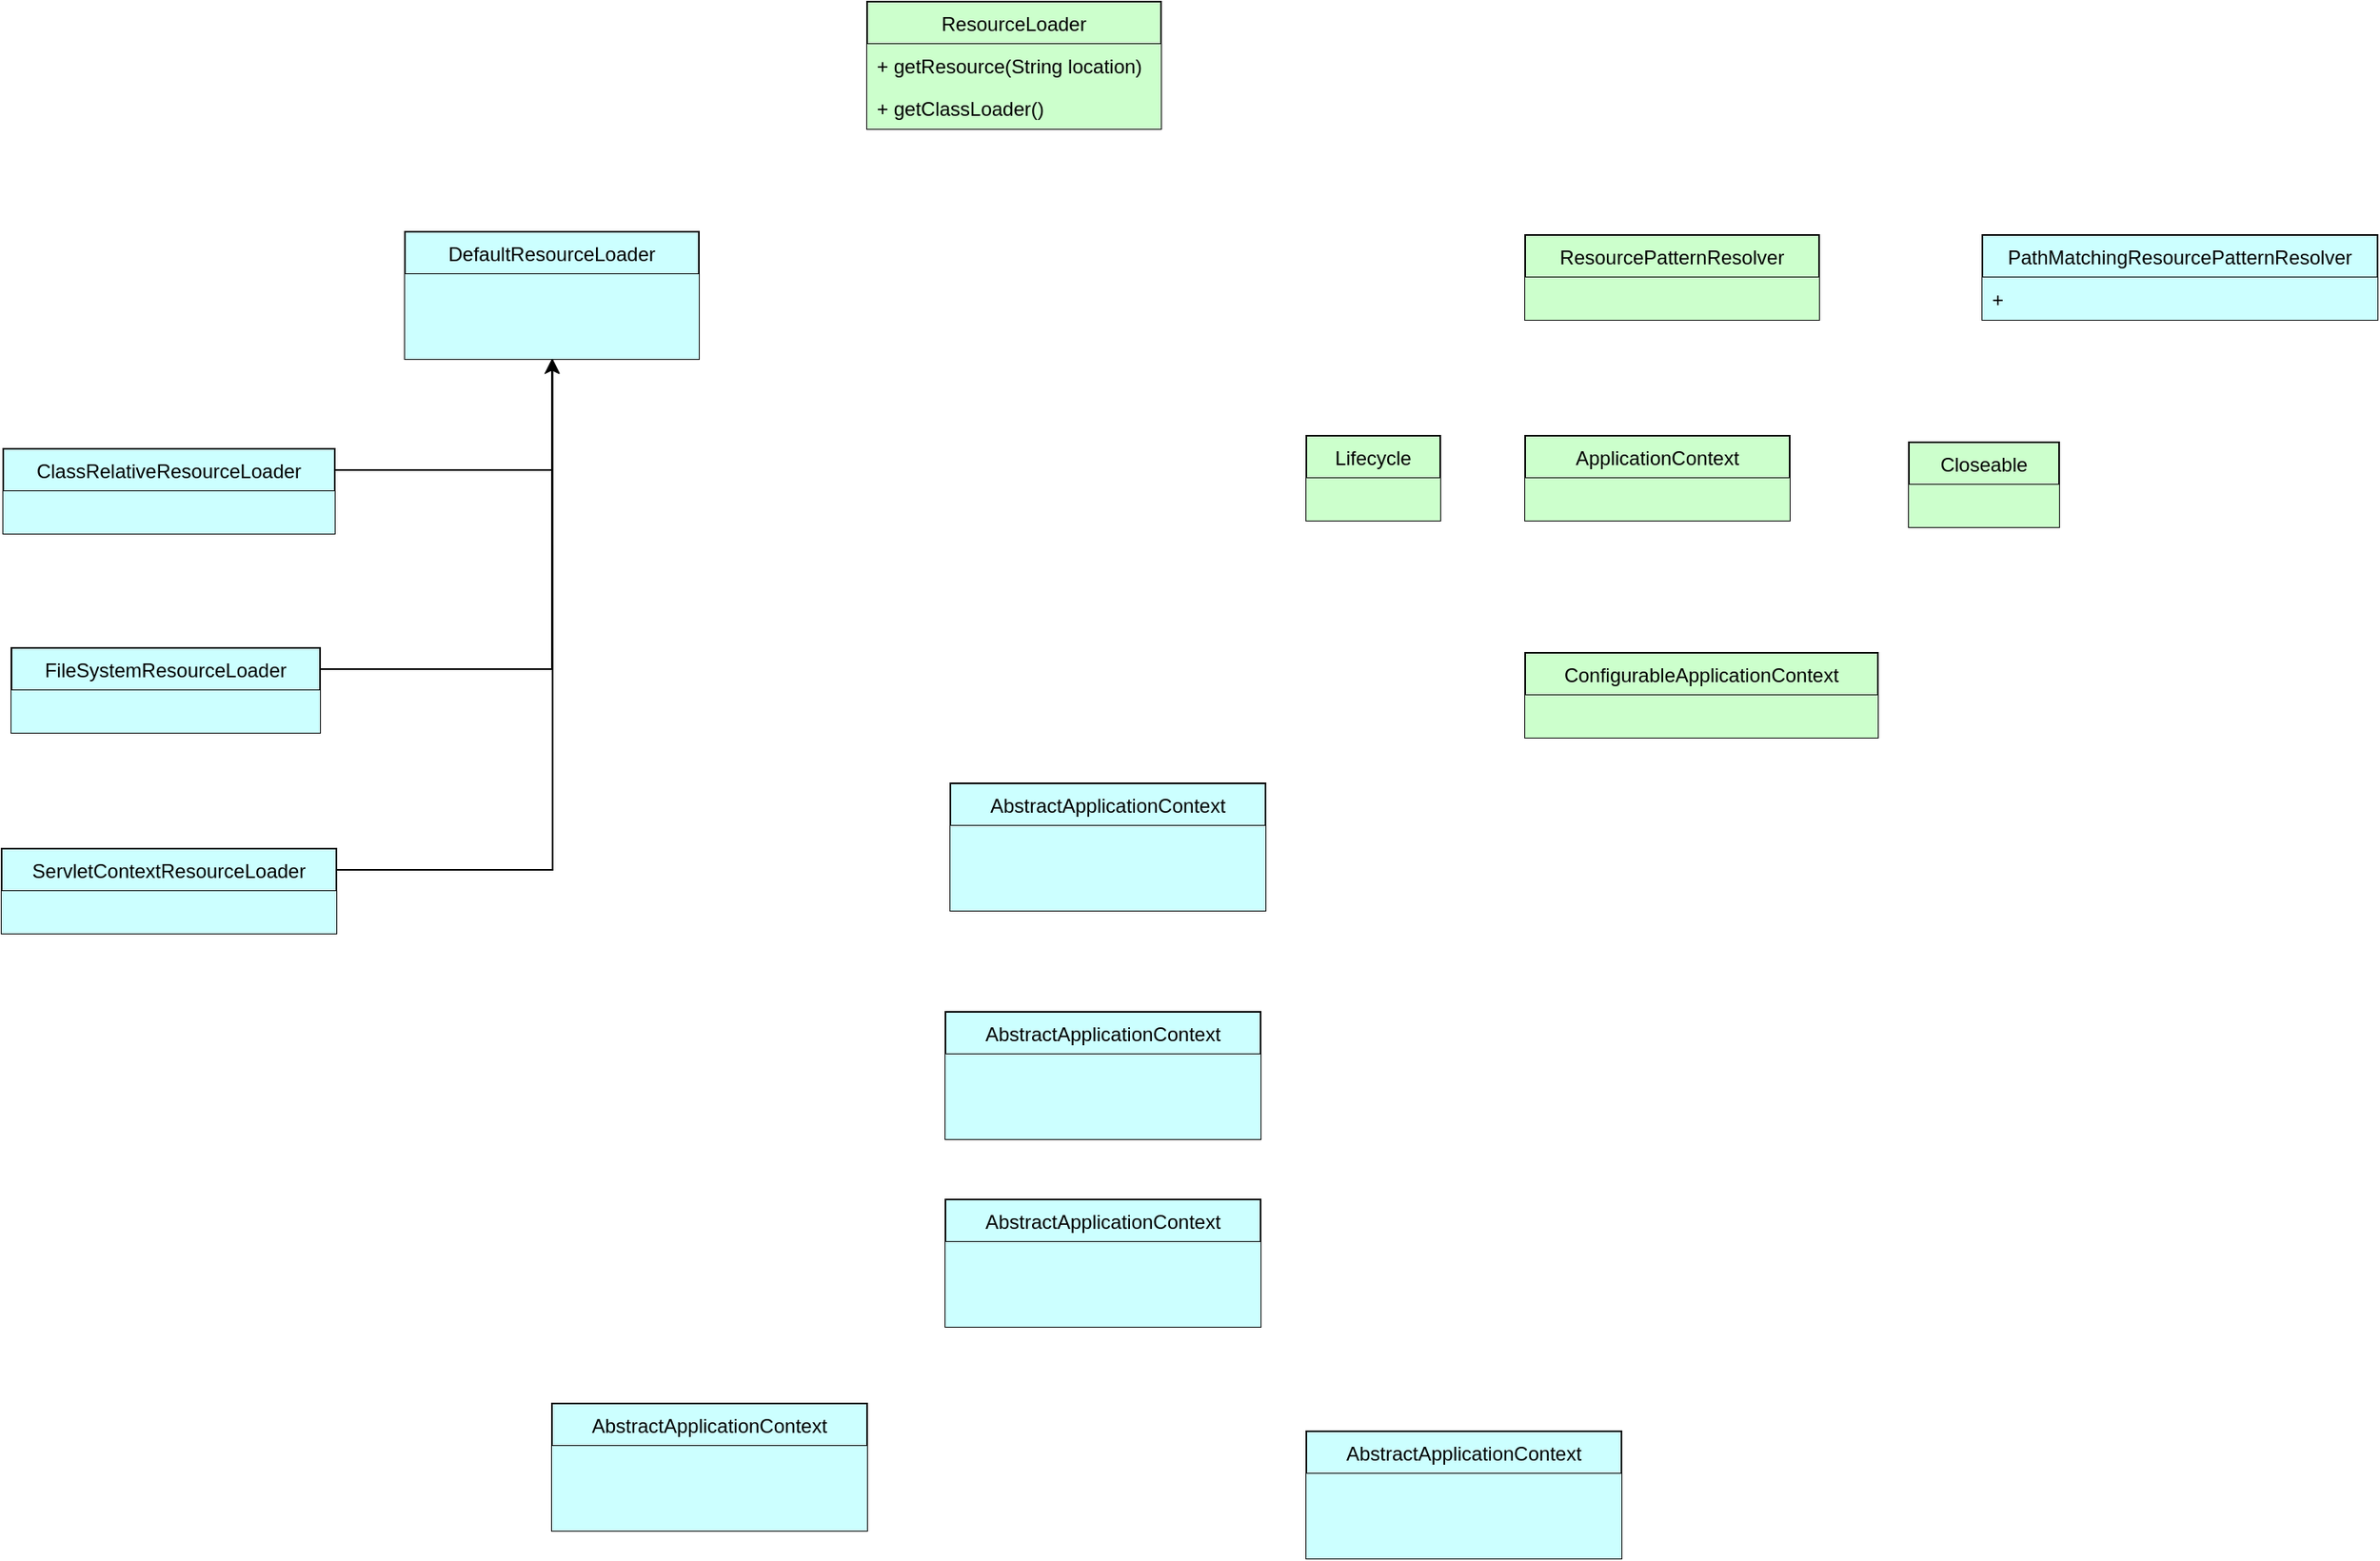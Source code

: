 <mxfile version="20.2.3" type="github">
  <diagram id="aS9pjdUC0Do7hMSleVWt" name="第 1 页">
    <mxGraphModel dx="1650" dy="898" grid="0" gridSize="10" guides="1" tooltips="1" connect="1" arrows="1" fold="1" page="1" pageScale="1" pageWidth="1654" pageHeight="1169" background="none" math="0" shadow="0">
      <root>
        <mxCell id="0" />
        <mxCell id="1" parent="0" />
        <mxCell id="eDFqkNTLr4-eCkODvhOK-2" value="ResourceLoader" style="swimlane;fontStyle=0;childLayout=stackLayout;horizontal=1;startSize=26;fillColor=#CCFFCC;horizontalStack=0;resizeParent=1;resizeParentMax=0;resizeLast=0;collapsible=1;marginBottom=0;direction=east;strokeColor=default;swimlaneLine=1;glass=0;rounded=0;shadow=0;" vertex="1" parent="1">
          <mxGeometry x="640" y="50" width="180" height="78" as="geometry">
            <mxRectangle x="640" y="50" width="130" height="30" as="alternateBounds" />
          </mxGeometry>
        </mxCell>
        <mxCell id="eDFqkNTLr4-eCkODvhOK-3" value="+ getResource(String location)" style="text;strokeColor=none;fillColor=#CCFFCC;align=left;verticalAlign=top;spacingLeft=4;spacingRight=4;overflow=hidden;rotatable=0;points=[[0,0.5],[1,0.5]];portConstraint=eastwest;" vertex="1" parent="eDFqkNTLr4-eCkODvhOK-2">
          <mxGeometry y="26" width="180" height="26" as="geometry" />
        </mxCell>
        <mxCell id="eDFqkNTLr4-eCkODvhOK-4" value="+ getClassLoader()" style="text;strokeColor=none;fillColor=#CCFFCC;align=left;verticalAlign=top;spacingLeft=4;spacingRight=4;overflow=hidden;rotatable=0;points=[[0,0.5],[1,0.5]];portConstraint=eastwest;" vertex="1" parent="eDFqkNTLr4-eCkODvhOK-2">
          <mxGeometry y="52" width="180" height="26" as="geometry" />
        </mxCell>
        <mxCell id="eDFqkNTLr4-eCkODvhOK-7" value="DefaultResourceLoader" style="swimlane;fontStyle=0;childLayout=stackLayout;horizontal=1;startSize=26;fillColor=#CCFFFF;horizontalStack=0;resizeParent=1;resizeParentMax=0;resizeLast=0;collapsible=1;marginBottom=0;direction=east;strokeColor=default;swimlaneLine=1;glass=0;rounded=0;shadow=0;" vertex="1" parent="1">
          <mxGeometry x="357" y="191" width="180" height="78" as="geometry">
            <mxRectangle x="640" y="50" width="130" height="30" as="alternateBounds" />
          </mxGeometry>
        </mxCell>
        <mxCell id="eDFqkNTLr4-eCkODvhOK-8" value="" style="text;strokeColor=none;fillColor=#CCFFFF;align=left;verticalAlign=top;spacingLeft=4;spacingRight=4;overflow=hidden;rotatable=0;points=[[0,0.5],[1,0.5]];portConstraint=eastwest;" vertex="1" parent="eDFqkNTLr4-eCkODvhOK-7">
          <mxGeometry y="26" width="180" height="26" as="geometry" />
        </mxCell>
        <mxCell id="eDFqkNTLr4-eCkODvhOK-9" value="" style="text;strokeColor=none;fillColor=#CCFFFF;align=left;verticalAlign=top;spacingLeft=4;spacingRight=4;overflow=hidden;rotatable=0;points=[[0,0.5],[1,0.5]];portConstraint=eastwest;" vertex="1" parent="eDFqkNTLr4-eCkODvhOK-7">
          <mxGeometry y="52" width="180" height="26" as="geometry" />
        </mxCell>
        <mxCell id="eDFqkNTLr4-eCkODvhOK-10" value="ResourcePatternResolver" style="swimlane;fontStyle=0;childLayout=stackLayout;horizontal=1;startSize=26;fillColor=#CCFFCC;horizontalStack=0;resizeParent=1;resizeParentMax=0;resizeLast=0;collapsible=1;marginBottom=0;direction=east;strokeColor=default;swimlaneLine=1;glass=0;rounded=0;shadow=0;" vertex="1" parent="1">
          <mxGeometry x="1043" y="193" width="180" height="52" as="geometry">
            <mxRectangle x="640" y="50" width="130" height="30" as="alternateBounds" />
          </mxGeometry>
        </mxCell>
        <mxCell id="eDFqkNTLr4-eCkODvhOK-11" value="" style="text;strokeColor=none;fillColor=#CCFFCC;align=left;verticalAlign=top;spacingLeft=4;spacingRight=4;overflow=hidden;rotatable=0;points=[[0,0.5],[1,0.5]];portConstraint=eastwest;" vertex="1" parent="eDFqkNTLr4-eCkODvhOK-10">
          <mxGeometry y="26" width="180" height="26" as="geometry" />
        </mxCell>
        <mxCell id="eDFqkNTLr4-eCkODvhOK-13" value="PathMatchingResourcePatternResolver" style="swimlane;fontStyle=0;childLayout=stackLayout;horizontal=1;startSize=26;fillColor=#CCFFFF;horizontalStack=0;resizeParent=1;resizeParentMax=0;resizeLast=0;collapsible=1;marginBottom=0;direction=east;strokeColor=default;swimlaneLine=1;glass=0;rounded=0;shadow=0;" vertex="1" parent="1">
          <mxGeometry x="1323" y="193" width="242" height="52" as="geometry">
            <mxRectangle x="1149" y="191" width="130" height="30" as="alternateBounds" />
          </mxGeometry>
        </mxCell>
        <mxCell id="eDFqkNTLr4-eCkODvhOK-14" value="+ " style="text;strokeColor=none;fillColor=#CCFFFF;align=left;verticalAlign=top;spacingLeft=4;spacingRight=4;overflow=hidden;rotatable=0;points=[[0,0.5],[1,0.5]];portConstraint=eastwest;" vertex="1" parent="eDFqkNTLr4-eCkODvhOK-13">
          <mxGeometry y="26" width="242" height="26" as="geometry" />
        </mxCell>
        <mxCell id="eDFqkNTLr4-eCkODvhOK-16" value="ApplicationContext" style="swimlane;fontStyle=0;childLayout=stackLayout;horizontal=1;startSize=26;fillColor=#CCFFCC;horizontalStack=0;resizeParent=1;resizeParentMax=0;resizeLast=0;collapsible=1;marginBottom=0;direction=east;strokeColor=default;swimlaneLine=1;glass=0;rounded=0;shadow=0;" vertex="1" parent="1">
          <mxGeometry x="1043" y="316" width="162" height="52" as="geometry">
            <mxRectangle x="640" y="50" width="130" height="30" as="alternateBounds" />
          </mxGeometry>
        </mxCell>
        <mxCell id="eDFqkNTLr4-eCkODvhOK-17" value="" style="text;strokeColor=none;fillColor=#CCFFCC;align=left;verticalAlign=top;spacingLeft=4;spacingRight=4;overflow=hidden;rotatable=0;points=[[0,0.5],[1,0.5]];portConstraint=eastwest;" vertex="1" parent="eDFqkNTLr4-eCkODvhOK-16">
          <mxGeometry y="26" width="162" height="26" as="geometry" />
        </mxCell>
        <mxCell id="eDFqkNTLr4-eCkODvhOK-35" style="edgeStyle=orthogonalEdgeStyle;rounded=0;orthogonalLoop=1;jettySize=auto;html=1;exitX=1;exitY=0.25;exitDx=0;exitDy=0;entryX=0.5;entryY=1;entryDx=0;entryDy=0;" edge="1" parent="1" source="eDFqkNTLr4-eCkODvhOK-19" target="eDFqkNTLr4-eCkODvhOK-7">
          <mxGeometry relative="1" as="geometry" />
        </mxCell>
        <mxCell id="eDFqkNTLr4-eCkODvhOK-19" value="ClassRelativeResourceLoader" style="swimlane;fontStyle=0;childLayout=stackLayout;horizontal=1;startSize=26;fillColor=#CCFFFF;horizontalStack=0;resizeParent=1;resizeParentMax=0;resizeLast=0;collapsible=1;marginBottom=0;direction=east;strokeColor=default;swimlaneLine=1;glass=0;rounded=0;shadow=0;" vertex="1" parent="1">
          <mxGeometry x="111" y="324" width="203" height="52" as="geometry">
            <mxRectangle x="640" y="50" width="130" height="30" as="alternateBounds" />
          </mxGeometry>
        </mxCell>
        <mxCell id="eDFqkNTLr4-eCkODvhOK-20" value="" style="text;strokeColor=none;fillColor=#CCFFFF;align=left;verticalAlign=top;spacingLeft=4;spacingRight=4;overflow=hidden;rotatable=0;points=[[0,0.5],[1,0.5]];portConstraint=eastwest;" vertex="1" parent="eDFqkNTLr4-eCkODvhOK-19">
          <mxGeometry y="26" width="203" height="26" as="geometry" />
        </mxCell>
        <mxCell id="eDFqkNTLr4-eCkODvhOK-36" style="edgeStyle=orthogonalEdgeStyle;rounded=0;orthogonalLoop=1;jettySize=auto;html=1;exitX=1;exitY=0.25;exitDx=0;exitDy=0;entryX=0.5;entryY=1;entryDx=0;entryDy=0;" edge="1" parent="1" source="eDFqkNTLr4-eCkODvhOK-22" target="eDFqkNTLr4-eCkODvhOK-7">
          <mxGeometry relative="1" as="geometry" />
        </mxCell>
        <mxCell id="eDFqkNTLr4-eCkODvhOK-22" value="FileSystemResourceLoader" style="swimlane;fontStyle=0;childLayout=stackLayout;horizontal=1;startSize=26;fillColor=#CCFFFF;horizontalStack=0;resizeParent=1;resizeParentMax=0;resizeLast=0;collapsible=1;marginBottom=0;direction=east;strokeColor=default;swimlaneLine=1;glass=0;rounded=0;shadow=0;" vertex="1" parent="1">
          <mxGeometry x="116" y="446" width="189" height="52" as="geometry">
            <mxRectangle x="640" y="50" width="130" height="30" as="alternateBounds" />
          </mxGeometry>
        </mxCell>
        <mxCell id="eDFqkNTLr4-eCkODvhOK-23" value="" style="text;strokeColor=none;fillColor=#CCFFFF;align=left;verticalAlign=top;spacingLeft=4;spacingRight=4;overflow=hidden;rotatable=0;points=[[0,0.5],[1,0.5]];portConstraint=eastwest;" vertex="1" parent="eDFqkNTLr4-eCkODvhOK-22">
          <mxGeometry y="26" width="189" height="26" as="geometry" />
        </mxCell>
        <mxCell id="eDFqkNTLr4-eCkODvhOK-37" style="edgeStyle=orthogonalEdgeStyle;rounded=0;orthogonalLoop=1;jettySize=auto;html=1;exitX=1;exitY=0.25;exitDx=0;exitDy=0;entryX=0.502;entryY=0.991;entryDx=0;entryDy=0;entryPerimeter=0;" edge="1" parent="1" source="eDFqkNTLr4-eCkODvhOK-25" target="eDFqkNTLr4-eCkODvhOK-9">
          <mxGeometry relative="1" as="geometry" />
        </mxCell>
        <mxCell id="eDFqkNTLr4-eCkODvhOK-25" value="ServletContextResourceLoader" style="swimlane;fontStyle=0;childLayout=stackLayout;horizontal=1;startSize=26;fillColor=#CCFFFF;horizontalStack=0;resizeParent=1;resizeParentMax=0;resizeLast=0;collapsible=1;marginBottom=0;direction=east;strokeColor=default;swimlaneLine=1;glass=0;rounded=0;shadow=0;" vertex="1" parent="1">
          <mxGeometry x="110" y="569" width="205" height="52" as="geometry">
            <mxRectangle x="640" y="50" width="130" height="30" as="alternateBounds" />
          </mxGeometry>
        </mxCell>
        <mxCell id="eDFqkNTLr4-eCkODvhOK-26" value="" style="text;strokeColor=none;fillColor=#CCFFFF;align=left;verticalAlign=top;spacingLeft=4;spacingRight=4;overflow=hidden;rotatable=0;points=[[0,0.5],[1,0.5]];portConstraint=eastwest;" vertex="1" parent="eDFqkNTLr4-eCkODvhOK-25">
          <mxGeometry y="26" width="205" height="26" as="geometry" />
        </mxCell>
        <mxCell id="eDFqkNTLr4-eCkODvhOK-28" value="AbstractApplicationContext" style="swimlane;fontStyle=0;childLayout=stackLayout;horizontal=1;startSize=26;fillColor=#CCFFFF;horizontalStack=0;resizeParent=1;resizeParentMax=0;resizeLast=0;collapsible=1;marginBottom=0;direction=east;strokeColor=default;swimlaneLine=1;glass=0;rounded=0;shadow=0;" vertex="1" parent="1">
          <mxGeometry x="691" y="529" width="193" height="78" as="geometry">
            <mxRectangle x="640" y="50" width="130" height="30" as="alternateBounds" />
          </mxGeometry>
        </mxCell>
        <mxCell id="eDFqkNTLr4-eCkODvhOK-29" value="" style="text;strokeColor=none;fillColor=#CCFFFF;align=left;verticalAlign=top;spacingLeft=4;spacingRight=4;overflow=hidden;rotatable=0;points=[[0,0.5],[1,0.5]];portConstraint=eastwest;" vertex="1" parent="eDFqkNTLr4-eCkODvhOK-28">
          <mxGeometry y="26" width="193" height="26" as="geometry" />
        </mxCell>
        <mxCell id="eDFqkNTLr4-eCkODvhOK-30" value="" style="text;strokeColor=none;fillColor=#CCFFFF;align=left;verticalAlign=top;spacingLeft=4;spacingRight=4;overflow=hidden;rotatable=0;points=[[0,0.5],[1,0.5]];portConstraint=eastwest;" vertex="1" parent="eDFqkNTLr4-eCkODvhOK-28">
          <mxGeometry y="52" width="193" height="26" as="geometry" />
        </mxCell>
        <mxCell id="eDFqkNTLr4-eCkODvhOK-32" value="ConfigurableApplicationContext" style="swimlane;fontStyle=0;childLayout=stackLayout;horizontal=1;startSize=26;fillColor=#CCFFCC;horizontalStack=0;resizeParent=1;resizeParentMax=0;resizeLast=0;collapsible=1;marginBottom=0;direction=east;strokeColor=default;swimlaneLine=1;glass=0;rounded=0;shadow=0;" vertex="1" parent="1">
          <mxGeometry x="1043" y="449" width="216" height="52" as="geometry">
            <mxRectangle x="640" y="50" width="130" height="30" as="alternateBounds" />
          </mxGeometry>
        </mxCell>
        <mxCell id="eDFqkNTLr4-eCkODvhOK-33" value="" style="text;strokeColor=none;fillColor=#CCFFCC;align=left;verticalAlign=top;spacingLeft=4;spacingRight=4;overflow=hidden;rotatable=0;points=[[0,0.5],[1,0.5]];portConstraint=eastwest;" vertex="1" parent="eDFqkNTLr4-eCkODvhOK-32">
          <mxGeometry y="26" width="216" height="26" as="geometry" />
        </mxCell>
        <mxCell id="eDFqkNTLr4-eCkODvhOK-39" value="Lifecycle" style="swimlane;fontStyle=0;childLayout=stackLayout;horizontal=1;startSize=26;fillColor=#CCFFCC;horizontalStack=0;resizeParent=1;resizeParentMax=0;resizeLast=0;collapsible=1;marginBottom=0;direction=east;strokeColor=default;swimlaneLine=1;glass=0;rounded=0;shadow=0;" vertex="1" parent="1">
          <mxGeometry x="909" y="316" width="82" height="52" as="geometry">
            <mxRectangle x="640" y="50" width="130" height="30" as="alternateBounds" />
          </mxGeometry>
        </mxCell>
        <mxCell id="eDFqkNTLr4-eCkODvhOK-40" value="" style="text;strokeColor=none;fillColor=#CCFFCC;align=left;verticalAlign=top;spacingLeft=4;spacingRight=4;overflow=hidden;rotatable=0;points=[[0,0.5],[1,0.5]];portConstraint=eastwest;" vertex="1" parent="eDFqkNTLr4-eCkODvhOK-39">
          <mxGeometry y="26" width="82" height="26" as="geometry" />
        </mxCell>
        <mxCell id="eDFqkNTLr4-eCkODvhOK-41" value="Closeable" style="swimlane;fontStyle=0;childLayout=stackLayout;horizontal=1;startSize=26;fillColor=#CCFFCC;horizontalStack=0;resizeParent=1;resizeParentMax=0;resizeLast=0;collapsible=1;marginBottom=0;direction=east;strokeColor=default;swimlaneLine=1;glass=0;rounded=0;shadow=0;" vertex="1" parent="1">
          <mxGeometry x="1278" y="320" width="92" height="52" as="geometry">
            <mxRectangle x="640" y="50" width="130" height="30" as="alternateBounds" />
          </mxGeometry>
        </mxCell>
        <mxCell id="eDFqkNTLr4-eCkODvhOK-42" value="" style="text;strokeColor=none;fillColor=#CCFFCC;align=left;verticalAlign=top;spacingLeft=4;spacingRight=4;overflow=hidden;rotatable=0;points=[[0,0.5],[1,0.5]];portConstraint=eastwest;" vertex="1" parent="eDFqkNTLr4-eCkODvhOK-41">
          <mxGeometry y="26" width="92" height="26" as="geometry" />
        </mxCell>
        <mxCell id="eDFqkNTLr4-eCkODvhOK-43" value="AbstractApplicationContext" style="swimlane;fontStyle=0;childLayout=stackLayout;horizontal=1;startSize=26;fillColor=#CCFFFF;horizontalStack=0;resizeParent=1;resizeParentMax=0;resizeLast=0;collapsible=1;marginBottom=0;direction=east;strokeColor=default;swimlaneLine=1;glass=0;rounded=0;shadow=0;" vertex="1" parent="1">
          <mxGeometry x="688" y="669" width="193" height="78" as="geometry">
            <mxRectangle x="640" y="50" width="130" height="30" as="alternateBounds" />
          </mxGeometry>
        </mxCell>
        <mxCell id="eDFqkNTLr4-eCkODvhOK-44" value="" style="text;strokeColor=none;fillColor=#CCFFFF;align=left;verticalAlign=top;spacingLeft=4;spacingRight=4;overflow=hidden;rotatable=0;points=[[0,0.5],[1,0.5]];portConstraint=eastwest;" vertex="1" parent="eDFqkNTLr4-eCkODvhOK-43">
          <mxGeometry y="26" width="193" height="26" as="geometry" />
        </mxCell>
        <mxCell id="eDFqkNTLr4-eCkODvhOK-45" value="" style="text;strokeColor=none;fillColor=#CCFFFF;align=left;verticalAlign=top;spacingLeft=4;spacingRight=4;overflow=hidden;rotatable=0;points=[[0,0.5],[1,0.5]];portConstraint=eastwest;" vertex="1" parent="eDFqkNTLr4-eCkODvhOK-43">
          <mxGeometry y="52" width="193" height="26" as="geometry" />
        </mxCell>
        <mxCell id="eDFqkNTLr4-eCkODvhOK-46" value="AbstractApplicationContext" style="swimlane;fontStyle=0;childLayout=stackLayout;horizontal=1;startSize=26;fillColor=#CCFFFF;horizontalStack=0;resizeParent=1;resizeParentMax=0;resizeLast=0;collapsible=1;marginBottom=0;direction=east;strokeColor=default;swimlaneLine=1;glass=0;rounded=0;shadow=0;" vertex="1" parent="1">
          <mxGeometry x="688" y="784" width="193" height="78" as="geometry">
            <mxRectangle x="640" y="50" width="130" height="30" as="alternateBounds" />
          </mxGeometry>
        </mxCell>
        <mxCell id="eDFqkNTLr4-eCkODvhOK-47" value="" style="text;strokeColor=none;fillColor=#CCFFFF;align=left;verticalAlign=top;spacingLeft=4;spacingRight=4;overflow=hidden;rotatable=0;points=[[0,0.5],[1,0.5]];portConstraint=eastwest;" vertex="1" parent="eDFqkNTLr4-eCkODvhOK-46">
          <mxGeometry y="26" width="193" height="26" as="geometry" />
        </mxCell>
        <mxCell id="eDFqkNTLr4-eCkODvhOK-48" value="" style="text;strokeColor=none;fillColor=#CCFFFF;align=left;verticalAlign=top;spacingLeft=4;spacingRight=4;overflow=hidden;rotatable=0;points=[[0,0.5],[1,0.5]];portConstraint=eastwest;" vertex="1" parent="eDFqkNTLr4-eCkODvhOK-46">
          <mxGeometry y="52" width="193" height="26" as="geometry" />
        </mxCell>
        <mxCell id="eDFqkNTLr4-eCkODvhOK-49" value="AbstractApplicationContext" style="swimlane;fontStyle=0;childLayout=stackLayout;horizontal=1;startSize=26;fillColor=#CCFFFF;horizontalStack=0;resizeParent=1;resizeParentMax=0;resizeLast=0;collapsible=1;marginBottom=0;direction=east;strokeColor=default;swimlaneLine=1;glass=0;rounded=0;shadow=0;" vertex="1" parent="1">
          <mxGeometry x="447" y="909" width="193" height="78" as="geometry">
            <mxRectangle x="640" y="50" width="130" height="30" as="alternateBounds" />
          </mxGeometry>
        </mxCell>
        <mxCell id="eDFqkNTLr4-eCkODvhOK-50" value="" style="text;strokeColor=none;fillColor=#CCFFFF;align=left;verticalAlign=top;spacingLeft=4;spacingRight=4;overflow=hidden;rotatable=0;points=[[0,0.5],[1,0.5]];portConstraint=eastwest;" vertex="1" parent="eDFqkNTLr4-eCkODvhOK-49">
          <mxGeometry y="26" width="193" height="26" as="geometry" />
        </mxCell>
        <mxCell id="eDFqkNTLr4-eCkODvhOK-51" value="" style="text;strokeColor=none;fillColor=#CCFFFF;align=left;verticalAlign=top;spacingLeft=4;spacingRight=4;overflow=hidden;rotatable=0;points=[[0,0.5],[1,0.5]];portConstraint=eastwest;" vertex="1" parent="eDFqkNTLr4-eCkODvhOK-49">
          <mxGeometry y="52" width="193" height="26" as="geometry" />
        </mxCell>
        <mxCell id="eDFqkNTLr4-eCkODvhOK-52" value="AbstractApplicationContext" style="swimlane;fontStyle=0;childLayout=stackLayout;horizontal=1;startSize=26;fillColor=#CCFFFF;horizontalStack=0;resizeParent=1;resizeParentMax=0;resizeLast=0;collapsible=1;marginBottom=0;direction=east;strokeColor=default;swimlaneLine=1;glass=0;rounded=0;shadow=0;" vertex="1" parent="1">
          <mxGeometry x="909" y="926" width="193" height="78" as="geometry">
            <mxRectangle x="640" y="50" width="130" height="30" as="alternateBounds" />
          </mxGeometry>
        </mxCell>
        <mxCell id="eDFqkNTLr4-eCkODvhOK-53" value="" style="text;strokeColor=none;fillColor=#CCFFFF;align=left;verticalAlign=top;spacingLeft=4;spacingRight=4;overflow=hidden;rotatable=0;points=[[0,0.5],[1,0.5]];portConstraint=eastwest;" vertex="1" parent="eDFqkNTLr4-eCkODvhOK-52">
          <mxGeometry y="26" width="193" height="26" as="geometry" />
        </mxCell>
        <mxCell id="eDFqkNTLr4-eCkODvhOK-54" value="" style="text;strokeColor=none;fillColor=#CCFFFF;align=left;verticalAlign=top;spacingLeft=4;spacingRight=4;overflow=hidden;rotatable=0;points=[[0,0.5],[1,0.5]];portConstraint=eastwest;" vertex="1" parent="eDFqkNTLr4-eCkODvhOK-52">
          <mxGeometry y="52" width="193" height="26" as="geometry" />
        </mxCell>
      </root>
    </mxGraphModel>
  </diagram>
</mxfile>
